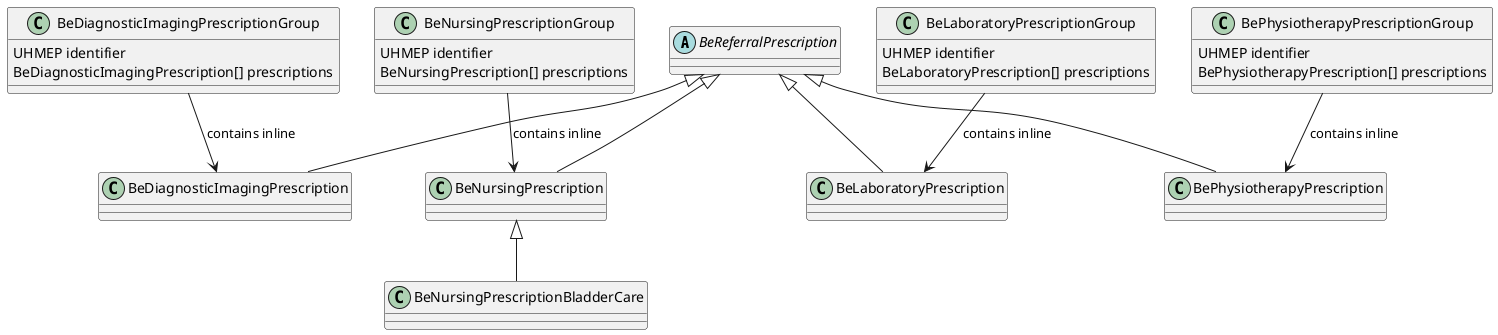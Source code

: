 @startuml

abstract class BeReferralPrescription

BeReferralPrescription <|-- BeNursingPrescription
BeReferralPrescription <|-- BeDiagnosticImagingPrescription	
BeReferralPrescription <|-- BeLaboratoryPrescription
BeReferralPrescription <|-- BePhysiotherapyPrescription

BeNursingPrescription <|-- BeNursingPrescriptionBladderCare
BeNursingPrescriptionGroup --> BeNursingPrescription : contains inline
BeDiagnosticImagingPrescriptionGroup --> BeDiagnosticImagingPrescription : contains inline
BeLaboratoryPrescriptionGroup --> BeLaboratoryPrescription : contains inline
BePhysiotherapyPrescriptionGroup --> BePhysiotherapyPrescription : contains inline


class BeNursingPrescriptionGroup {
 UHMEP identifier
 BeNursingPrescription[] prescriptions
}

class  BeDiagnosticImagingPrescriptionGroup{
 UHMEP identifier
 BeDiagnosticImagingPrescription[] prescriptions
}

class BeLaboratoryPrescriptionGroup {
 UHMEP identifier
 BeLaboratoryPrescription[] prescriptions
}

class BePhysiotherapyPrescriptionGroup { 
    UHMEP identifier
 BePhysiotherapyPrescription[] prescriptions
}



@enduml
